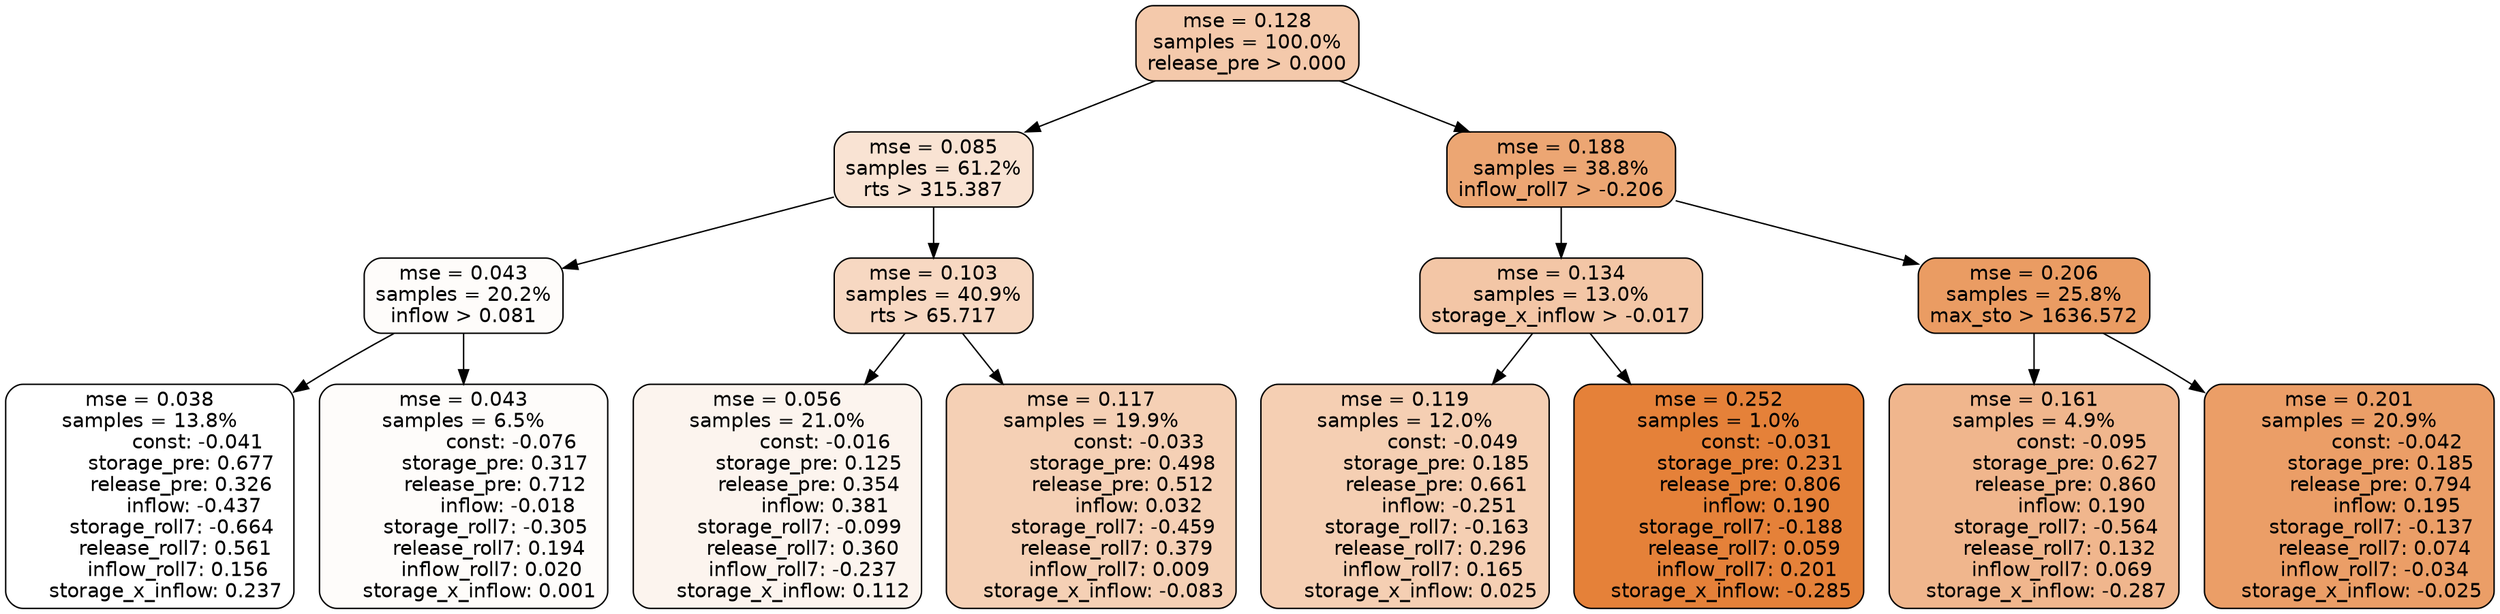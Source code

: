 digraph tree {
node [shape=rectangle, style="filled, rounded", color="black", fontname=helvetica] ;
edge [fontname=helvetica] ;
	"0" [label="mse = 0.128
samples = 100.0%
release_pre > 0.000", fillcolor="#f4c9ab"]
	"1" [label="mse = 0.085
samples = 61.2%
rts > 315.387", fillcolor="#f9e3d3"]
	"8" [label="mse = 0.188
samples = 38.8%
inflow_roll7 > -0.206", fillcolor="#eca673"]
	"5" [label="mse = 0.043
samples = 20.2%
inflow > 0.081", fillcolor="#fefcfa"]
	"2" [label="mse = 0.103
samples = 40.9%
rts > 65.717", fillcolor="#f7d8c2"]
	"9" [label="mse = 0.134
samples = 13.0%
storage_x_inflow > -0.017", fillcolor="#f3c6a6"]
	"12" [label="mse = 0.206
samples = 25.8%
max_sto > 1636.572", fillcolor="#ea9c63"]
	"6" [label="mse = 0.038
samples = 13.8%
               const: -0.041
          storage_pre: 0.677
          release_pre: 0.326
              inflow: -0.437
       storage_roll7: -0.664
        release_roll7: 0.561
         inflow_roll7: 0.156
     storage_x_inflow: 0.237", fillcolor="#ffffff"]
	"7" [label="mse = 0.043
samples = 6.5%
               const: -0.076
          storage_pre: 0.317
          release_pre: 0.712
              inflow: -0.018
       storage_roll7: -0.305
        release_roll7: 0.194
         inflow_roll7: 0.020
     storage_x_inflow: 0.001", fillcolor="#fefcfa"]
	"3" [label="mse = 0.056
samples = 21.0%
               const: -0.016
          storage_pre: 0.125
          release_pre: 0.354
               inflow: 0.381
       storage_roll7: -0.099
        release_roll7: 0.360
        inflow_roll7: -0.237
     storage_x_inflow: 0.112", fillcolor="#fcf4ee"]
	"4" [label="mse = 0.117
samples = 19.9%
               const: -0.033
          storage_pre: 0.498
          release_pre: 0.512
               inflow: 0.032
       storage_roll7: -0.459
        release_roll7: 0.379
         inflow_roll7: 0.009
    storage_x_inflow: -0.083", fillcolor="#f5d0b5"]
	"10" [label="mse = 0.119
samples = 12.0%
               const: -0.049
          storage_pre: 0.185
          release_pre: 0.661
              inflow: -0.251
       storage_roll7: -0.163
        release_roll7: 0.296
         inflow_roll7: 0.165
     storage_x_inflow: 0.025", fillcolor="#f5cfb3"]
	"11" [label="mse = 0.252
samples = 1.0%
               const: -0.031
          storage_pre: 0.231
          release_pre: 0.806
               inflow: 0.190
       storage_roll7: -0.188
        release_roll7: 0.059
         inflow_roll7: 0.201
    storage_x_inflow: -0.285", fillcolor="#e58139"]
	"14" [label="mse = 0.161
samples = 4.9%
               const: -0.095
          storage_pre: 0.627
          release_pre: 0.860
               inflow: 0.190
       storage_roll7: -0.564
        release_roll7: 0.132
         inflow_roll7: 0.069
    storage_x_inflow: -0.287", fillcolor="#f0b68d"]
	"13" [label="mse = 0.201
samples = 20.9%
               const: -0.042
          storage_pre: 0.185
          release_pre: 0.794
               inflow: 0.195
       storage_roll7: -0.137
        release_roll7: 0.074
        inflow_roll7: -0.034
    storage_x_inflow: -0.025", fillcolor="#eb9e67"]

	"0" -> "1"
	"0" -> "8"
	"1" -> "2"
	"1" -> "5"
	"8" -> "9"
	"8" -> "12"
	"5" -> "6"
	"5" -> "7"
	"2" -> "3"
	"2" -> "4"
	"9" -> "10"
	"9" -> "11"
	"12" -> "13"
	"12" -> "14"
}